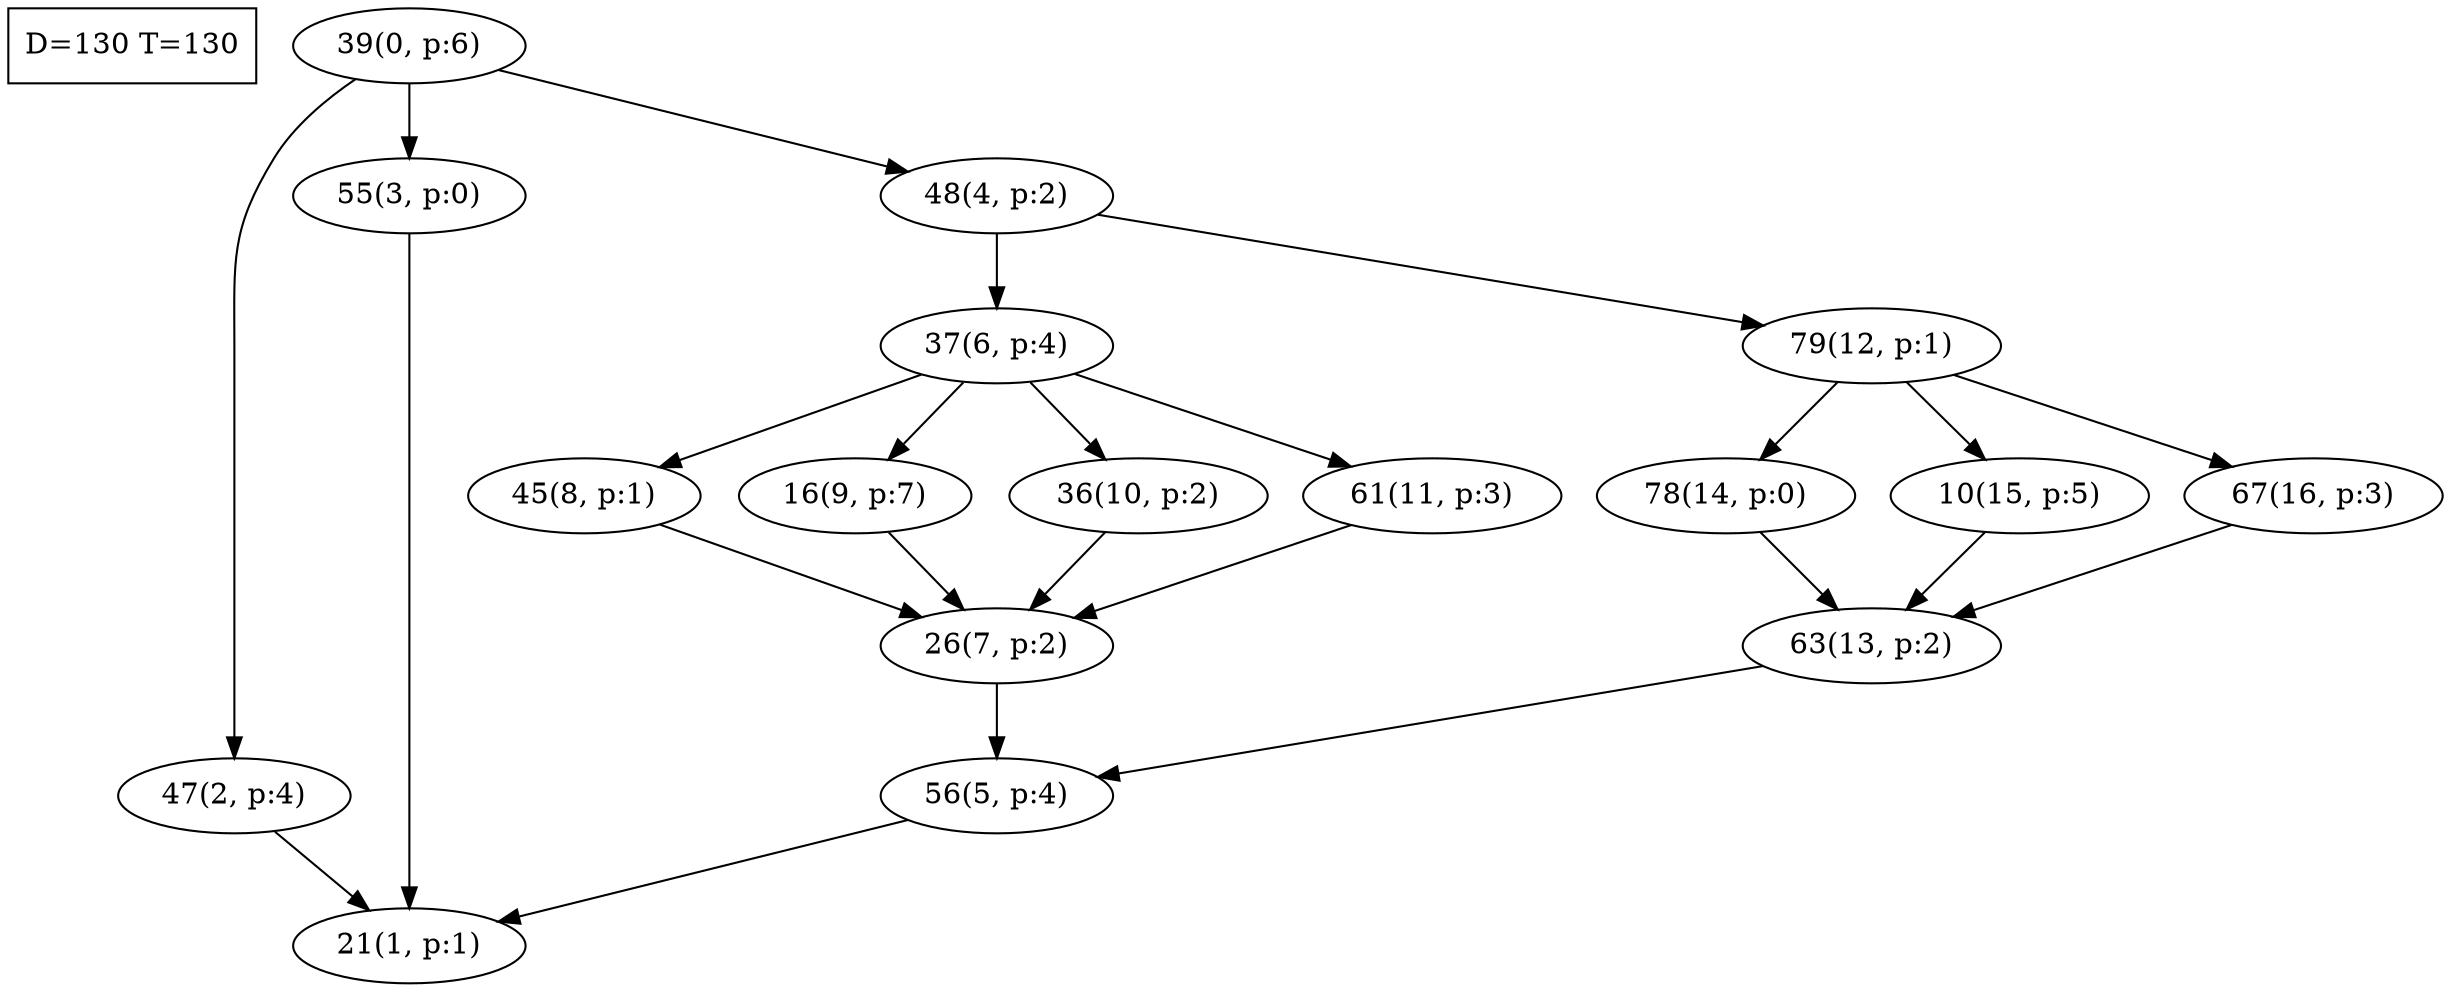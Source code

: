 digraph Task {
i [shape=box, label="D=130 T=130"]; 
0 [label="39(0, p:6)"];
1 [label="21(1, p:1)"];
2 [label="47(2, p:4)"];
3 [label="55(3, p:0)"];
4 [label="48(4, p:2)"];
5 [label="56(5, p:4)"];
6 [label="37(6, p:4)"];
7 [label="26(7, p:2)"];
8 [label="45(8, p:1)"];
9 [label="16(9, p:7)"];
10 [label="36(10, p:2)"];
11 [label="61(11, p:3)"];
12 [label="79(12, p:1)"];
13 [label="63(13, p:2)"];
14 [label="78(14, p:0)"];
15 [label="10(15, p:5)"];
16 [label="67(16, p:3)"];
0 -> 2;
0 -> 3;
0 -> 4;
2 -> 1;
3 -> 1;
4 -> 6;
4 -> 12;
5 -> 1;
6 -> 8;
6 -> 9;
6 -> 10;
6 -> 11;
7 -> 5;
8 -> 7;
9 -> 7;
10 -> 7;
11 -> 7;
12 -> 14;
12 -> 15;
12 -> 16;
13 -> 5;
14 -> 13;
15 -> 13;
16 -> 13;
}